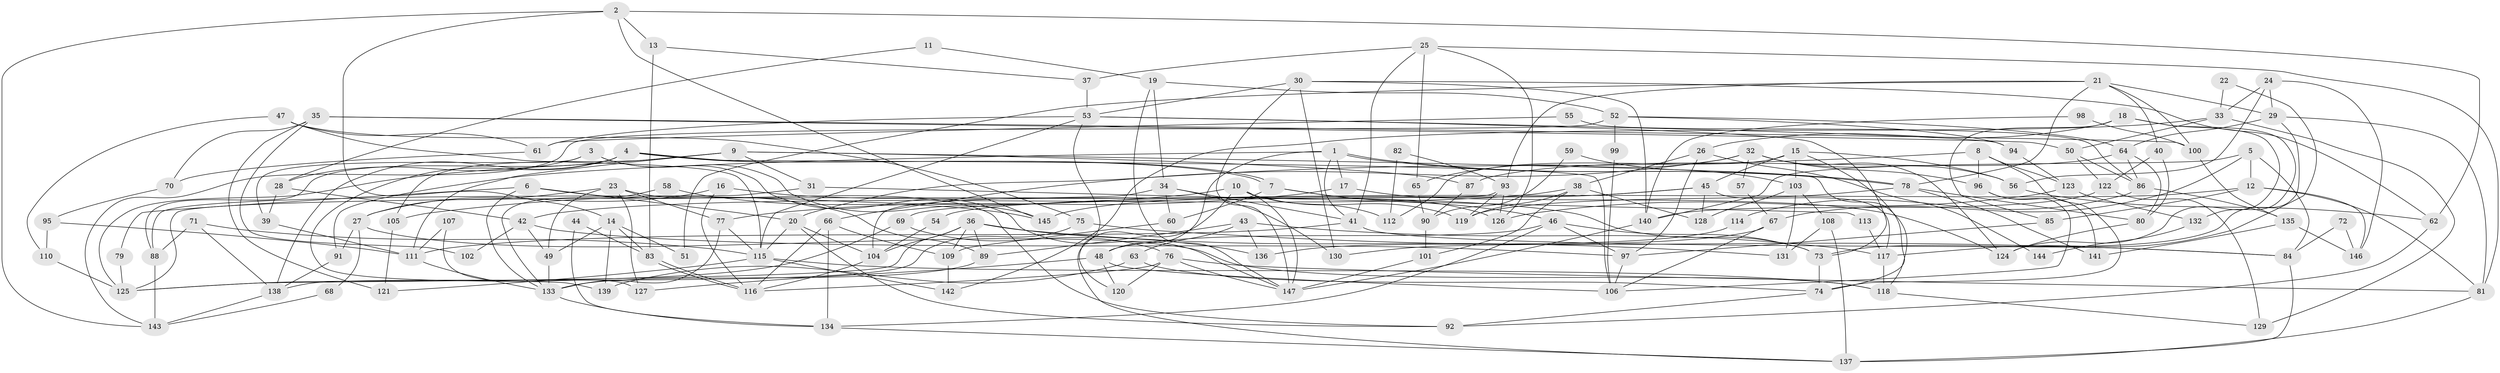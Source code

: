 // Generated by graph-tools (version 1.1) at 2025/02/03/09/25 03:02:02]
// undirected, 147 vertices, 294 edges
graph export_dot {
graph [start="1"]
  node [color=gray90,style=filled];
  1;
  2;
  3;
  4;
  5;
  6;
  7;
  8;
  9;
  10;
  11;
  12;
  13;
  14;
  15;
  16;
  17;
  18;
  19;
  20;
  21;
  22;
  23;
  24;
  25;
  26;
  27;
  28;
  29;
  30;
  31;
  32;
  33;
  34;
  35;
  36;
  37;
  38;
  39;
  40;
  41;
  42;
  43;
  44;
  45;
  46;
  47;
  48;
  49;
  50;
  51;
  52;
  53;
  54;
  55;
  56;
  57;
  58;
  59;
  60;
  61;
  62;
  63;
  64;
  65;
  66;
  67;
  68;
  69;
  70;
  71;
  72;
  73;
  74;
  75;
  76;
  77;
  78;
  79;
  80;
  81;
  82;
  83;
  84;
  85;
  86;
  87;
  88;
  89;
  90;
  91;
  92;
  93;
  94;
  95;
  96;
  97;
  98;
  99;
  100;
  101;
  102;
  103;
  104;
  105;
  106;
  107;
  108;
  109;
  110;
  111;
  112;
  113;
  114;
  115;
  116;
  117;
  118;
  119;
  120;
  121;
  122;
  123;
  124;
  125;
  126;
  127;
  128;
  129;
  130;
  131;
  132;
  133;
  134;
  135;
  136;
  137;
  138;
  139;
  140;
  141;
  142;
  143;
  144;
  145;
  146;
  147;
  1 -- 91;
  1 -- 78;
  1 -- 78;
  1 -- 17;
  1 -- 41;
  1 -- 48;
  2 -- 62;
  2 -- 13;
  2 -- 14;
  2 -- 143;
  2 -- 145;
  3 -- 39;
  3 -- 147;
  3 -- 28;
  3 -- 145;
  4 -- 7;
  4 -- 7;
  4 -- 138;
  4 -- 88;
  4 -- 106;
  4 -- 139;
  5 -- 140;
  5 -- 12;
  5 -- 67;
  5 -- 84;
  6 -- 89;
  6 -- 20;
  6 -- 79;
  6 -- 133;
  7 -- 46;
  7 -- 60;
  7 -- 126;
  8 -- 74;
  8 -- 123;
  8 -- 20;
  8 -- 96;
  9 -- 125;
  9 -- 118;
  9 -- 31;
  9 -- 87;
  9 -- 105;
  9 -- 111;
  10 -- 147;
  10 -- 137;
  10 -- 105;
  10 -- 112;
  10 -- 119;
  11 -- 19;
  11 -- 28;
  12 -- 146;
  12 -- 81;
  12 -- 54;
  12 -- 85;
  13 -- 37;
  13 -- 83;
  14 -- 49;
  14 -- 51;
  14 -- 83;
  14 -- 139;
  15 -- 74;
  15 -- 45;
  15 -- 56;
  15 -- 103;
  15 -- 112;
  16 -- 73;
  16 -- 116;
  16 -- 27;
  17 -- 77;
  17 -- 124;
  18 -- 26;
  18 -- 85;
  18 -- 124;
  18 -- 132;
  19 -- 52;
  19 -- 34;
  19 -- 147;
  20 -- 104;
  20 -- 92;
  20 -- 115;
  21 -- 29;
  21 -- 78;
  21 -- 40;
  21 -- 51;
  21 -- 93;
  21 -- 100;
  22 -- 33;
  22 -- 117;
  23 -- 49;
  23 -- 77;
  23 -- 27;
  23 -- 92;
  23 -- 127;
  24 -- 33;
  24 -- 56;
  24 -- 29;
  24 -- 146;
  25 -- 41;
  25 -- 81;
  25 -- 37;
  25 -- 65;
  25 -- 126;
  26 -- 38;
  26 -- 97;
  26 -- 144;
  27 -- 68;
  27 -- 91;
  27 -- 118;
  28 -- 42;
  28 -- 39;
  29 -- 73;
  29 -- 64;
  29 -- 81;
  30 -- 140;
  30 -- 62;
  30 -- 53;
  30 -- 130;
  30 -- 147;
  31 -- 88;
  31 -- 113;
  32 -- 96;
  32 -- 124;
  32 -- 56;
  32 -- 57;
  32 -- 65;
  32 -- 66;
  33 -- 50;
  33 -- 142;
  33 -- 129;
  34 -- 130;
  34 -- 41;
  34 -- 60;
  34 -- 104;
  35 -- 50;
  35 -- 121;
  35 -- 70;
  35 -- 100;
  35 -- 102;
  36 -- 104;
  36 -- 109;
  36 -- 89;
  36 -- 125;
  36 -- 131;
  36 -- 136;
  37 -- 53;
  38 -- 101;
  38 -- 119;
  38 -- 42;
  38 -- 128;
  39 -- 111;
  40 -- 80;
  40 -- 122;
  41 -- 84;
  41 -- 111;
  42 -- 97;
  42 -- 49;
  42 -- 102;
  43 -- 63;
  43 -- 89;
  43 -- 117;
  43 -- 136;
  44 -- 134;
  44 -- 83;
  45 -- 69;
  45 -- 145;
  45 -- 117;
  45 -- 128;
  46 -- 134;
  46 -- 48;
  46 -- 73;
  46 -- 97;
  47 -- 115;
  47 -- 110;
  47 -- 61;
  47 -- 75;
  48 -- 120;
  48 -- 106;
  48 -- 127;
  49 -- 133;
  50 -- 86;
  50 -- 122;
  52 -- 64;
  52 -- 143;
  52 -- 94;
  52 -- 99;
  53 -- 115;
  53 -- 61;
  53 -- 73;
  53 -- 94;
  53 -- 120;
  54 -- 104;
  55 -- 86;
  55 -- 61;
  56 -- 62;
  57 -- 67;
  58 -- 145;
  58 -- 133;
  59 -- 103;
  59 -- 90;
  60 -- 109;
  61 -- 70;
  62 -- 92;
  63 -- 139;
  63 -- 74;
  64 -- 80;
  64 -- 86;
  64 -- 87;
  65 -- 90;
  66 -- 134;
  66 -- 109;
  66 -- 116;
  67 -- 106;
  67 -- 130;
  68 -- 143;
  69 -- 125;
  69 -- 76;
  70 -- 95;
  71 -- 115;
  71 -- 138;
  71 -- 88;
  72 -- 146;
  72 -- 84;
  73 -- 74;
  74 -- 92;
  75 -- 84;
  75 -- 138;
  76 -- 147;
  76 -- 116;
  76 -- 81;
  76 -- 120;
  77 -- 115;
  77 -- 133;
  78 -- 119;
  78 -- 80;
  78 -- 141;
  79 -- 125;
  80 -- 124;
  81 -- 137;
  82 -- 93;
  82 -- 112;
  83 -- 116;
  83 -- 116;
  84 -- 137;
  85 -- 97;
  86 -- 135;
  86 -- 114;
  87 -- 90;
  88 -- 143;
  89 -- 133;
  90 -- 101;
  91 -- 138;
  93 -- 126;
  93 -- 119;
  93 -- 125;
  94 -- 123;
  95 -- 111;
  95 -- 110;
  96 -- 106;
  96 -- 141;
  97 -- 106;
  98 -- 100;
  98 -- 140;
  99 -- 106;
  100 -- 135;
  101 -- 147;
  103 -- 128;
  103 -- 108;
  103 -- 131;
  104 -- 116;
  105 -- 121;
  107 -- 127;
  107 -- 111;
  108 -- 131;
  108 -- 137;
  109 -- 142;
  110 -- 125;
  111 -- 133;
  113 -- 117;
  114 -- 136;
  115 -- 118;
  115 -- 121;
  115 -- 142;
  117 -- 118;
  118 -- 129;
  122 -- 129;
  122 -- 140;
  123 -- 126;
  123 -- 132;
  132 -- 144;
  133 -- 134;
  134 -- 137;
  135 -- 141;
  135 -- 146;
  138 -- 143;
  140 -- 147;
}
